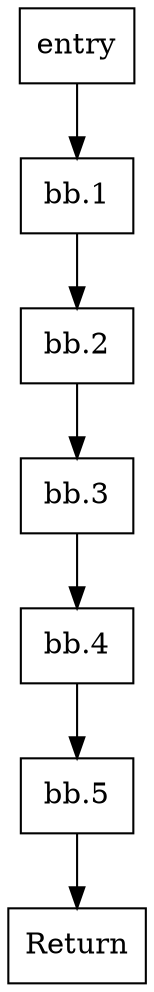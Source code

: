 digraph {
  node [shape=box];
  entry;
  "Return";
  entry -> "bb.1"
  "bb.1" -> "bb.2"
  "bb.2" -> "bb.3"
  "bb.3" -> "bb.4"
  "bb.4" -> "bb.5"
  "bb.5" -> "Return" 
}